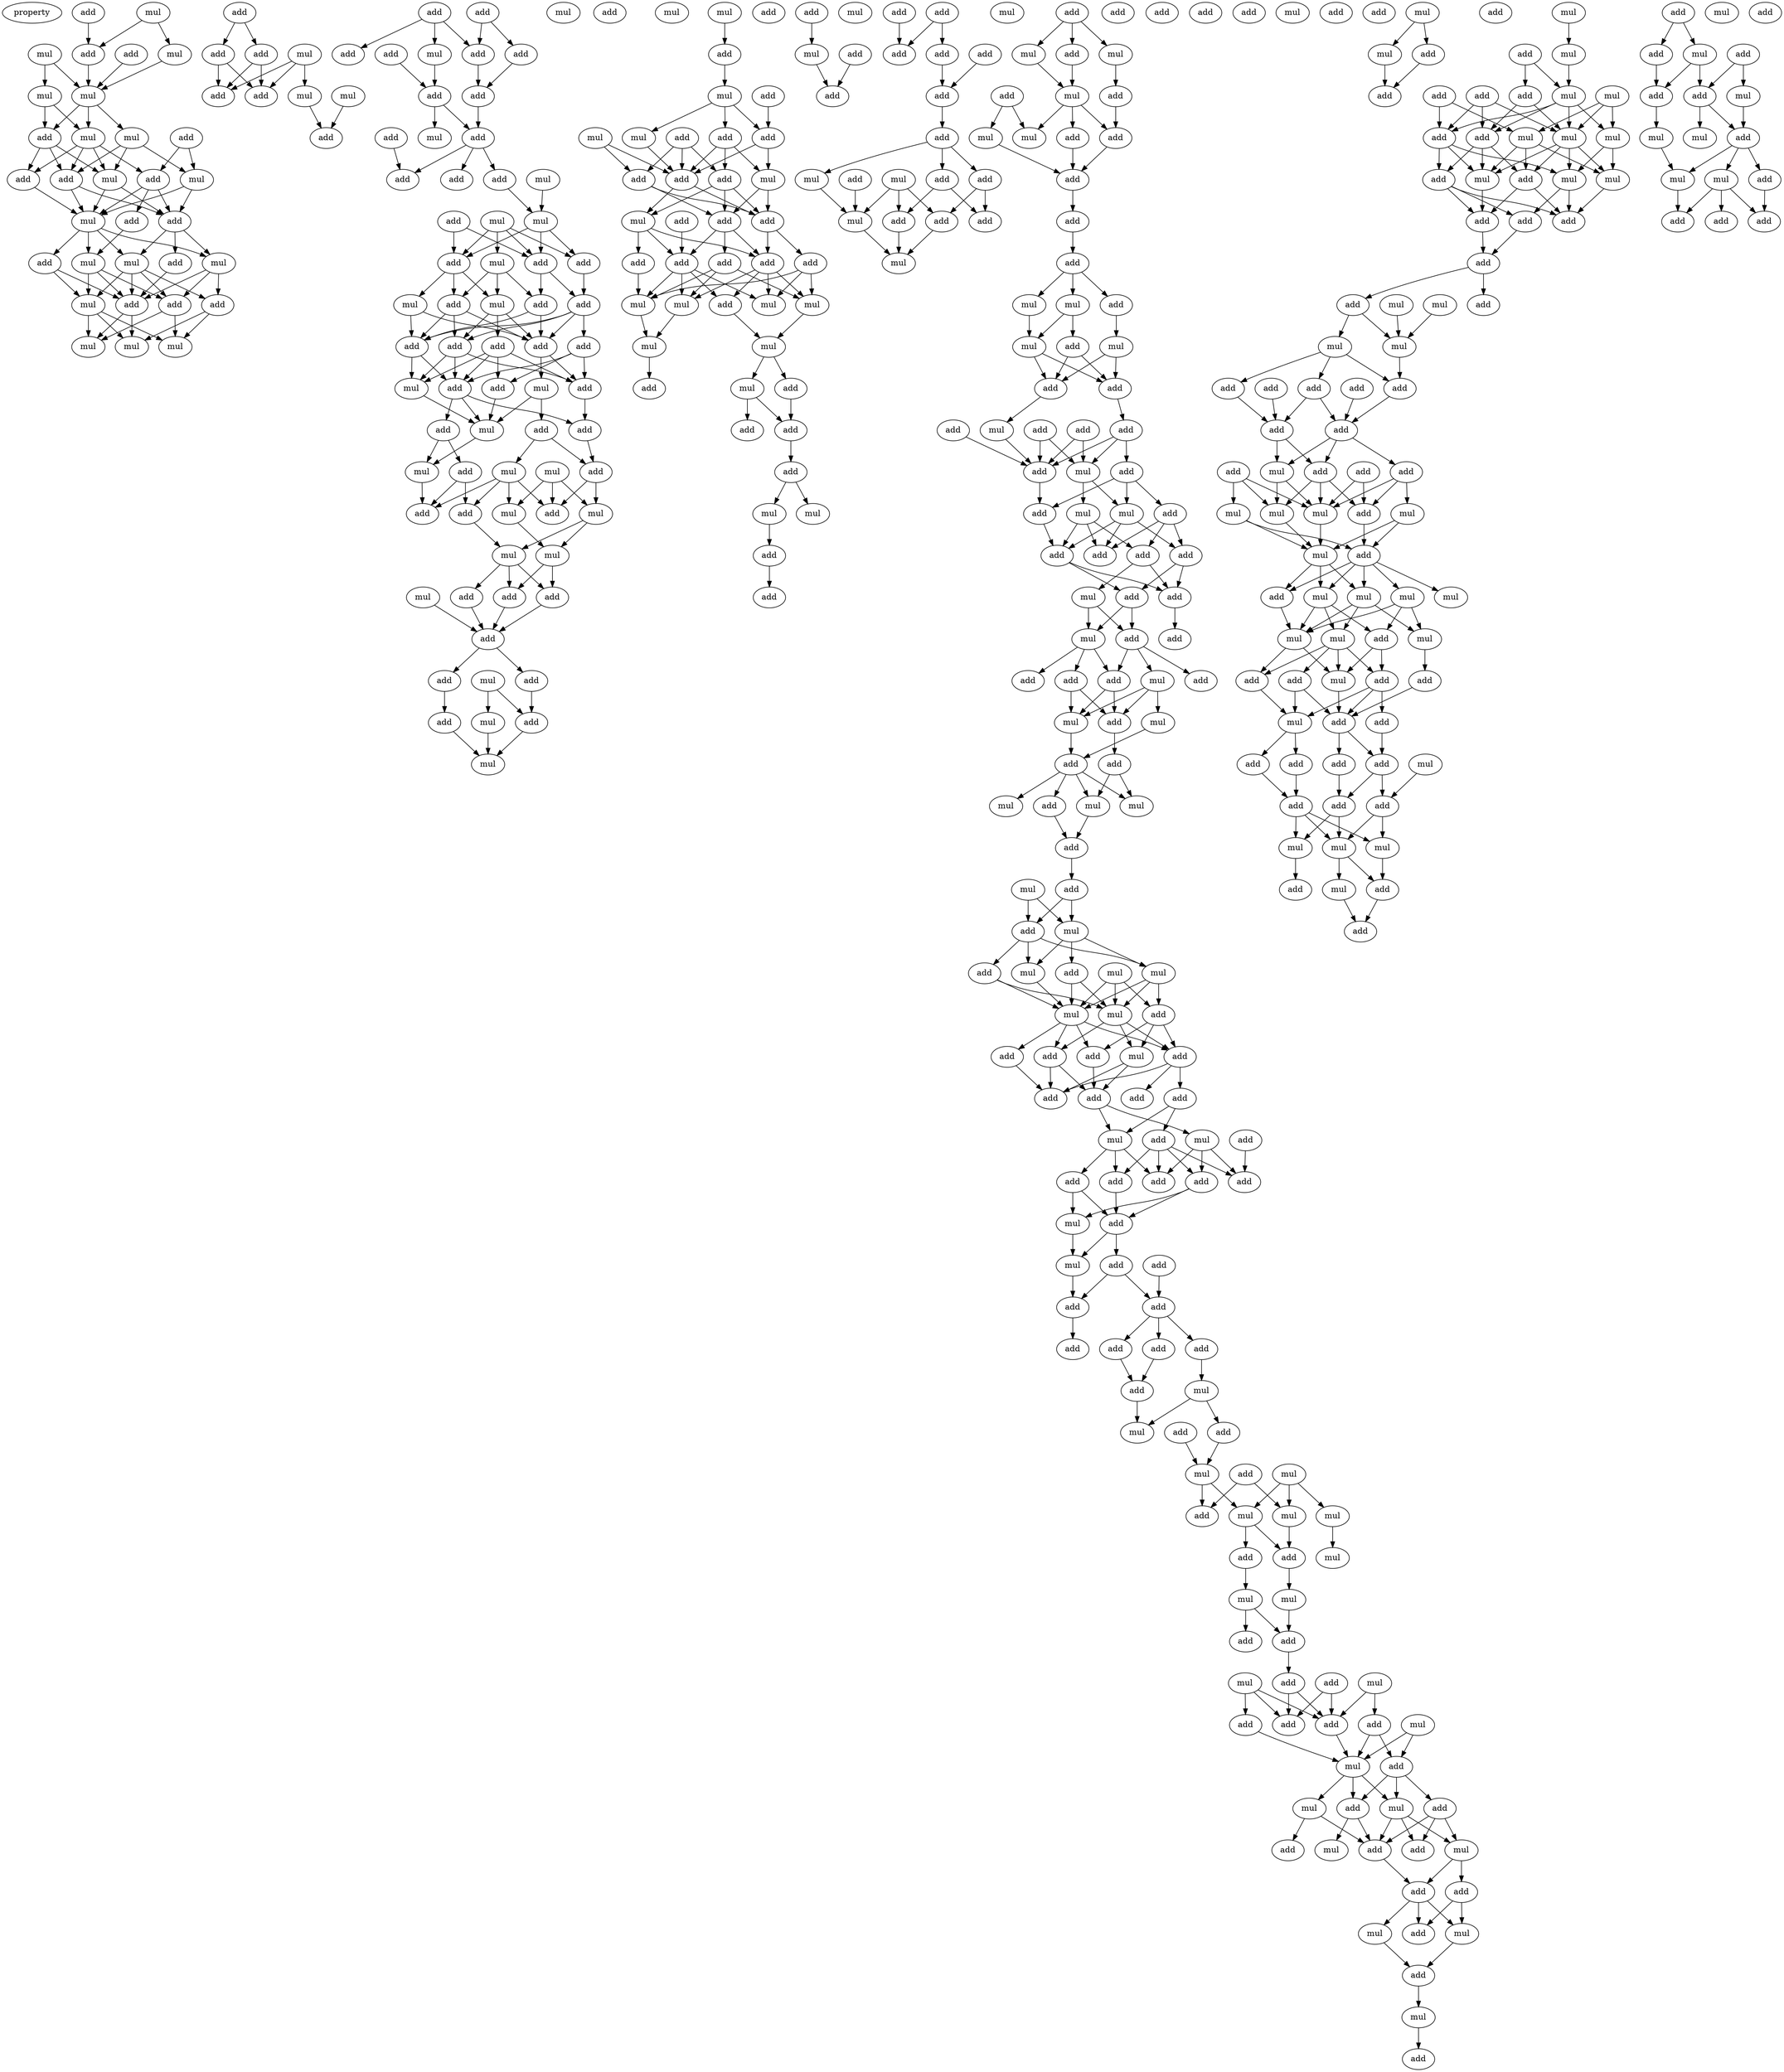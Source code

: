 digraph {
    node [fontcolor=black]
    property [mul=2,lf=1.9]
    0 [ label = mul ];
    1 [ label = add ];
    2 [ label = mul ];
    3 [ label = mul ];
    4 [ label = add ];
    5 [ label = add ];
    6 [ label = mul ];
    7 [ label = mul ];
    8 [ label = mul ];
    9 [ label = mul ];
    10 [ label = add ];
    11 [ label = add ];
    12 [ label = mul ];
    13 [ label = mul ];
    14 [ label = add ];
    15 [ label = add ];
    16 [ label = add ];
    17 [ label = add ];
    18 [ label = add ];
    19 [ label = mul ];
    20 [ label = mul ];
    21 [ label = mul ];
    22 [ label = add ];
    23 [ label = mul ];
    24 [ label = add ];
    25 [ label = mul ];
    26 [ label = add ];
    27 [ label = add ];
    28 [ label = add ];
    29 [ label = mul ];
    30 [ label = mul ];
    31 [ label = mul ];
    32 [ label = add ];
    33 [ label = add ];
    34 [ label = add ];
    35 [ label = mul ];
    36 [ label = mul ];
    37 [ label = add ];
    38 [ label = mul ];
    39 [ label = add ];
    40 [ label = add ];
    41 [ label = add ];
    42 [ label = add ];
    43 [ label = add ];
    44 [ label = add ];
    45 [ label = add ];
    46 [ label = add ];
    47 [ label = mul ];
    48 [ label = add ];
    49 [ label = add ];
    50 [ label = mul ];
    51 [ label = add ];
    52 [ label = add ];
    53 [ label = add ];
    54 [ label = add ];
    55 [ label = add ];
    56 [ label = mul ];
    57 [ label = mul ];
    58 [ label = add ];
    59 [ label = mul ];
    60 [ label = add ];
    61 [ label = mul ];
    62 [ label = add ];
    63 [ label = add ];
    64 [ label = mul ];
    65 [ label = add ];
    66 [ label = add ];
    67 [ label = add ];
    68 [ label = mul ];
    69 [ label = add ];
    70 [ label = add ];
    71 [ label = add ];
    72 [ label = add ];
    73 [ label = add ];
    74 [ label = mul ];
    75 [ label = add ];
    76 [ label = add ];
    77 [ label = mul ];
    78 [ label = add ];
    79 [ label = add ];
    80 [ label = add ];
    81 [ label = add ];
    82 [ label = mul ];
    83 [ label = mul ];
    84 [ label = add ];
    85 [ label = mul ];
    86 [ label = mul ];
    87 [ label = add ];
    88 [ label = add ];
    89 [ label = mul ];
    90 [ label = add ];
    91 [ label = mul ];
    92 [ label = add ];
    93 [ label = mul ];
    94 [ label = mul ];
    95 [ label = mul ];
    96 [ label = mul ];
    97 [ label = add ];
    98 [ label = add ];
    99 [ label = add ];
    100 [ label = add ];
    101 [ label = add ];
    102 [ label = mul ];
    103 [ label = add ];
    104 [ label = add ];
    105 [ label = mul ];
    106 [ label = add ];
    107 [ label = add ];
    108 [ label = mul ];
    109 [ label = mul ];
    110 [ label = mul ];
    111 [ label = add ];
    112 [ label = add ];
    113 [ label = mul ];
    114 [ label = add ];
    115 [ label = mul ];
    116 [ label = add ];
    117 [ label = mul ];
    118 [ label = add ];
    119 [ label = add ];
    120 [ label = mul ];
    121 [ label = add ];
    122 [ label = add ];
    123 [ label = add ];
    124 [ label = mul ];
    125 [ label = add ];
    126 [ label = add ];
    127 [ label = add ];
    128 [ label = add ];
    129 [ label = add ];
    130 [ label = add ];
    131 [ label = add ];
    132 [ label = mul ];
    133 [ label = add ];
    134 [ label = mul ];
    135 [ label = mul ];
    136 [ label = mul ];
    137 [ label = mul ];
    138 [ label = mul ];
    139 [ label = add ];
    140 [ label = add ];
    141 [ label = add ];
    142 [ label = mul ];
    143 [ label = add ];
    144 [ label = add ];
    145 [ label = add ];
    146 [ label = mul ];
    147 [ label = mul ];
    148 [ label = add ];
    149 [ label = add ];
    150 [ label = add ];
    151 [ label = add ];
    152 [ label = mul ];
    153 [ label = add ];
    154 [ label = mul ];
    155 [ label = add ];
    156 [ label = add ];
    157 [ label = add ];
    158 [ label = add ];
    159 [ label = add ];
    160 [ label = mul ];
    161 [ label = add ];
    162 [ label = add ];
    163 [ label = mul ];
    164 [ label = add ];
    165 [ label = add ];
    166 [ label = add ];
    167 [ label = mul ];
    168 [ label = add ];
    169 [ label = add ];
    170 [ label = mul ];
    171 [ label = add ];
    172 [ label = add ];
    173 [ label = mul ];
    174 [ label = mul ];
    175 [ label = add ];
    176 [ label = mul ];
    177 [ label = mul ];
    178 [ label = add ];
    179 [ label = add ];
    180 [ label = add ];
    181 [ label = add ];
    182 [ label = mul ];
    183 [ label = mul ];
    184 [ label = add ];
    185 [ label = add ];
    186 [ label = add ];
    187 [ label = add ];
    188 [ label = add ];
    189 [ label = add ];
    190 [ label = mul ];
    191 [ label = mul ];
    192 [ label = add ];
    193 [ label = mul ];
    194 [ label = add ];
    195 [ label = mul ];
    196 [ label = add ];
    197 [ label = add ];
    198 [ label = add ];
    199 [ label = add ];
    200 [ label = add ];
    201 [ label = add ];
    202 [ label = mul ];
    203 [ label = add ];
    204 [ label = mul ];
    205 [ label = add ];
    206 [ label = mul ];
    207 [ label = add ];
    208 [ label = mul ];
    209 [ label = add ];
    210 [ label = add ];
    211 [ label = add ];
    212 [ label = add ];
    213 [ label = add ];
    214 [ label = mul ];
    215 [ label = add ];
    216 [ label = add ];
    217 [ label = mul ];
    218 [ label = add ];
    219 [ label = add ];
    220 [ label = add ];
    221 [ label = add ];
    222 [ label = add ];
    223 [ label = mul ];
    224 [ label = add ];
    225 [ label = mul ];
    226 [ label = add ];
    227 [ label = mul ];
    228 [ label = add ];
    229 [ label = add ];
    230 [ label = mul ];
    231 [ label = mul ];
    232 [ label = mul ];
    233 [ label = add ];
    234 [ label = add ];
    235 [ label = mul ];
    236 [ label = add ];
    237 [ label = add ];
    238 [ label = mul ];
    239 [ label = add ];
    240 [ label = mul ];
    241 [ label = mul ];
    242 [ label = add ];
    243 [ label = mul ];
    244 [ label = mul ];
    245 [ label = add ];
    246 [ label = mul ];
    247 [ label = mul ];
    248 [ label = add ];
    249 [ label = add ];
    250 [ label = add ];
    251 [ label = add ];
    252 [ label = add ];
    253 [ label = add ];
    254 [ label = add ];
    255 [ label = add ];
    256 [ label = add ];
    257 [ label = add ];
    258 [ label = mul ];
    259 [ label = mul ];
    260 [ label = add ];
    261 [ label = add ];
    262 [ label = add ];
    263 [ label = add ];
    264 [ label = add ];
    265 [ label = add ];
    266 [ label = mul ];
    267 [ label = add ];
    268 [ label = add ];
    269 [ label = mul ];
    270 [ label = add ];
    271 [ label = add ];
    272 [ label = add ];
    273 [ label = add ];
    274 [ label = add ];
    275 [ label = add ];
    276 [ label = add ];
    277 [ label = add ];
    278 [ label = mul ];
    279 [ label = mul ];
    280 [ label = add ];
    281 [ label = add ];
    282 [ label = add ];
    283 [ label = mul ];
    284 [ label = mul ];
    285 [ label = mul ];
    286 [ label = mul ];
    287 [ label = mul ];
    288 [ label = add ];
    289 [ label = add ];
    290 [ label = add ];
    291 [ label = mul ];
    292 [ label = mul ];
    293 [ label = mul ];
    294 [ label = add ];
    295 [ label = add ];
    296 [ label = add ];
    297 [ label = mul ];
    298 [ label = add ];
    299 [ label = mul ];
    300 [ label = add ];
    301 [ label = add ];
    302 [ label = add ];
    303 [ label = mul ];
    304 [ label = add ];
    305 [ label = add ];
    306 [ label = mul ];
    307 [ label = mul ];
    308 [ label = add ];
    309 [ label = mul ];
    310 [ label = add ];
    311 [ label = add ];
    312 [ label = add ];
    313 [ label = add ];
    314 [ label = mul ];
    315 [ label = mul ];
    316 [ label = add ];
    317 [ label = add ];
    318 [ label = add ];
    319 [ label = mul ];
    320 [ label = mul ];
    321 [ label = add ];
    322 [ label = mul ];
    323 [ label = add ];
    324 [ label = add ];
    325 [ label = mul ];
    326 [ label = mul ];
    327 [ label = mul ];
    328 [ label = add ];
    329 [ label = add ];
    330 [ label = add ];
    331 [ label = add ];
    332 [ label = mul ];
    333 [ label = mul ];
    334 [ label = add ];
    335 [ label = add ];
    336 [ label = mul ];
    337 [ label = add ];
    338 [ label = mul ];
    339 [ label = add ];
    340 [ label = mul ];
    341 [ label = mul ];
    342 [ label = add ];
    343 [ label = add ];
    344 [ label = mul ];
    345 [ label = mul ];
    346 [ label = add ];
    347 [ label = mul ];
    348 [ label = mul ];
    349 [ label = add ];
    350 [ label = add ];
    351 [ label = add ];
    352 [ label = add ];
    353 [ label = add ];
    354 [ label = mul ];
    355 [ label = mul ];
    356 [ label = add ];
    357 [ label = add ];
    358 [ label = mul ];
    359 [ label = mul ];
    360 [ label = add ];
    361 [ label = add ];
    362 [ label = add ];
    363 [ label = add ];
    364 [ label = add ];
    365 [ label = add ];
    366 [ label = add ];
    367 [ label = mul ];
    368 [ label = add ];
    369 [ label = add ];
    370 [ label = add ];
    371 [ label = add ];
    372 [ label = add ];
    373 [ label = mul ];
    374 [ label = mul ];
    375 [ label = mul ];
    376 [ label = mul ];
    377 [ label = mul ];
    378 [ label = add ];
    379 [ label = mul ];
    380 [ label = mul ];
    381 [ label = add ];
    382 [ label = mul ];
    383 [ label = mul ];
    384 [ label = mul ];
    385 [ label = mul ];
    386 [ label = add ];
    387 [ label = mul ];
    388 [ label = mul ];
    389 [ label = add ];
    390 [ label = add ];
    391 [ label = add ];
    392 [ label = add ];
    393 [ label = add ];
    394 [ label = add ];
    395 [ label = mul ];
    396 [ label = add ];
    397 [ label = add ];
    398 [ label = mul ];
    399 [ label = add ];
    400 [ label = add ];
    401 [ label = add ];
    402 [ label = add ];
    403 [ label = add ];
    404 [ label = mul ];
    405 [ label = mul ];
    406 [ label = mul ];
    407 [ label = add ];
    408 [ label = add ];
    409 [ label = mul ];
    410 [ label = add ];
    411 [ label = add ];
    412 [ label = mul ];
    413 [ label = add ];
    414 [ label = add ];
    415 [ label = mul ];
    416 [ label = add ];
    417 [ label = mul ];
    418 [ label = add ];
    419 [ label = add ];
    420 [ label = mul ];
    421 [ label = mul ];
    422 [ label = add ];
    423 [ label = mul ];
    424 [ label = mul ];
    425 [ label = add ];
    426 [ label = add ];
    427 [ label = add ];
    428 [ label = add ];
    0 -> 2 [ name = 0 ];
    0 -> 4 [ name = 1 ];
    1 -> 4 [ name = 2 ];
    2 -> 7 [ name = 3 ];
    3 -> 6 [ name = 4 ];
    3 -> 7 [ name = 5 ];
    4 -> 7 [ name = 6 ];
    5 -> 7 [ name = 7 ];
    6 -> 8 [ name = 8 ];
    6 -> 11 [ name = 9 ];
    7 -> 8 [ name = 10 ];
    7 -> 9 [ name = 11 ];
    7 -> 11 [ name = 12 ];
    8 -> 12 [ name = 13 ];
    8 -> 14 [ name = 14 ];
    8 -> 15 [ name = 15 ];
    8 -> 16 [ name = 16 ];
    9 -> 12 [ name = 17 ];
    9 -> 13 [ name = 18 ];
    9 -> 14 [ name = 19 ];
    10 -> 13 [ name = 20 ];
    10 -> 15 [ name = 21 ];
    11 -> 12 [ name = 22 ];
    11 -> 14 [ name = 23 ];
    11 -> 16 [ name = 24 ];
    12 -> 18 [ name = 25 ];
    12 -> 19 [ name = 26 ];
    13 -> 18 [ name = 27 ];
    13 -> 19 [ name = 28 ];
    14 -> 18 [ name = 29 ];
    14 -> 19 [ name = 30 ];
    15 -> 17 [ name = 31 ];
    15 -> 18 [ name = 32 ];
    15 -> 19 [ name = 33 ];
    16 -> 19 [ name = 34 ];
    17 -> 21 [ name = 35 ];
    18 -> 20 [ name = 36 ];
    18 -> 23 [ name = 37 ];
    18 -> 24 [ name = 38 ];
    19 -> 20 [ name = 39 ];
    19 -> 21 [ name = 40 ];
    19 -> 22 [ name = 41 ];
    19 -> 23 [ name = 42 ];
    20 -> 26 [ name = 43 ];
    20 -> 27 [ name = 44 ];
    20 -> 28 [ name = 45 ];
    21 -> 25 [ name = 46 ];
    21 -> 26 [ name = 47 ];
    21 -> 27 [ name = 48 ];
    22 -> 25 [ name = 49 ];
    22 -> 26 [ name = 50 ];
    23 -> 25 [ name = 51 ];
    23 -> 26 [ name = 52 ];
    23 -> 27 [ name = 53 ];
    23 -> 28 [ name = 54 ];
    24 -> 26 [ name = 55 ];
    25 -> 29 [ name = 56 ];
    25 -> 30 [ name = 57 ];
    25 -> 31 [ name = 58 ];
    26 -> 29 [ name = 59 ];
    26 -> 30 [ name = 60 ];
    27 -> 30 [ name = 61 ];
    27 -> 31 [ name = 62 ];
    28 -> 29 [ name = 63 ];
    28 -> 31 [ name = 64 ];
    32 -> 33 [ name = 65 ];
    32 -> 34 [ name = 66 ];
    33 -> 37 [ name = 67 ];
    33 -> 39 [ name = 68 ];
    34 -> 37 [ name = 69 ];
    34 -> 39 [ name = 70 ];
    35 -> 36 [ name = 71 ];
    35 -> 37 [ name = 72 ];
    35 -> 39 [ name = 73 ];
    36 -> 40 [ name = 74 ];
    38 -> 40 [ name = 75 ];
    41 -> 43 [ name = 76 ];
    41 -> 46 [ name = 77 ];
    41 -> 47 [ name = 78 ];
    42 -> 45 [ name = 79 ];
    42 -> 46 [ name = 80 ];
    44 -> 48 [ name = 81 ];
    45 -> 49 [ name = 82 ];
    46 -> 49 [ name = 83 ];
    47 -> 48 [ name = 84 ];
    48 -> 50 [ name = 85 ];
    48 -> 51 [ name = 86 ];
    49 -> 51 [ name = 87 ];
    51 -> 53 [ name = 88 ];
    51 -> 54 [ name = 89 ];
    51 -> 55 [ name = 90 ];
    52 -> 53 [ name = 91 ];
    55 -> 59 [ name = 92 ];
    56 -> 59 [ name = 93 ];
    57 -> 60 [ name = 94 ];
    57 -> 61 [ name = 95 ];
    57 -> 62 [ name = 96 ];
    57 -> 63 [ name = 97 ];
    58 -> 60 [ name = 98 ];
    58 -> 63 [ name = 99 ];
    59 -> 60 [ name = 100 ];
    59 -> 62 [ name = 101 ];
    59 -> 63 [ name = 102 ];
    60 -> 64 [ name = 103 ];
    60 -> 67 [ name = 104 ];
    60 -> 68 [ name = 105 ];
    61 -> 66 [ name = 106 ];
    61 -> 67 [ name = 107 ];
    61 -> 68 [ name = 108 ];
    62 -> 65 [ name = 109 ];
    63 -> 65 [ name = 110 ];
    63 -> 66 [ name = 111 ];
    64 -> 72 [ name = 112 ];
    64 -> 73 [ name = 113 ];
    65 -> 70 [ name = 114 ];
    65 -> 71 [ name = 115 ];
    65 -> 72 [ name = 116 ];
    65 -> 73 [ name = 117 ];
    66 -> 72 [ name = 118 ];
    66 -> 73 [ name = 119 ];
    67 -> 71 [ name = 120 ];
    67 -> 72 [ name = 121 ];
    67 -> 73 [ name = 122 ];
    68 -> 69 [ name = 123 ];
    68 -> 71 [ name = 124 ];
    68 -> 73 [ name = 125 ];
    69 -> 74 [ name = 126 ];
    69 -> 75 [ name = 127 ];
    69 -> 76 [ name = 128 ];
    69 -> 78 [ name = 129 ];
    70 -> 75 [ name = 130 ];
    70 -> 76 [ name = 131 ];
    70 -> 78 [ name = 132 ];
    71 -> 74 [ name = 133 ];
    71 -> 75 [ name = 134 ];
    71 -> 78 [ name = 135 ];
    72 -> 74 [ name = 136 ];
    72 -> 75 [ name = 137 ];
    73 -> 77 [ name = 138 ];
    73 -> 78 [ name = 139 ];
    74 -> 82 [ name = 140 ];
    75 -> 79 [ name = 141 ];
    75 -> 80 [ name = 142 ];
    75 -> 82 [ name = 143 ];
    76 -> 82 [ name = 144 ];
    77 -> 81 [ name = 145 ];
    77 -> 82 [ name = 146 ];
    78 -> 80 [ name = 147 ];
    79 -> 83 [ name = 148 ];
    79 -> 84 [ name = 149 ];
    80 -> 87 [ name = 150 ];
    81 -> 85 [ name = 151 ];
    81 -> 87 [ name = 152 ];
    82 -> 83 [ name = 153 ];
    83 -> 92 [ name = 154 ];
    84 -> 88 [ name = 155 ];
    84 -> 92 [ name = 156 ];
    85 -> 88 [ name = 157 ];
    85 -> 89 [ name = 158 ];
    85 -> 90 [ name = 159 ];
    85 -> 92 [ name = 160 ];
    86 -> 89 [ name = 161 ];
    86 -> 90 [ name = 162 ];
    86 -> 91 [ name = 163 ];
    87 -> 90 [ name = 164 ];
    87 -> 91 [ name = 165 ];
    88 -> 94 [ name = 166 ];
    89 -> 93 [ name = 167 ];
    91 -> 93 [ name = 168 ];
    91 -> 94 [ name = 169 ];
    93 -> 97 [ name = 170 ];
    93 -> 98 [ name = 171 ];
    94 -> 97 [ name = 172 ];
    94 -> 98 [ name = 173 ];
    94 -> 99 [ name = 174 ];
    95 -> 100 [ name = 175 ];
    97 -> 100 [ name = 176 ];
    98 -> 100 [ name = 177 ];
    99 -> 100 [ name = 178 ];
    100 -> 101 [ name = 179 ];
    100 -> 103 [ name = 180 ];
    101 -> 106 [ name = 181 ];
    102 -> 105 [ name = 182 ];
    102 -> 106 [ name = 183 ];
    103 -> 107 [ name = 184 ];
    105 -> 108 [ name = 185 ];
    106 -> 108 [ name = 186 ];
    107 -> 108 [ name = 187 ];
    110 -> 111 [ name = 188 ];
    111 -> 113 [ name = 189 ];
    112 -> 118 [ name = 190 ];
    113 -> 114 [ name = 191 ];
    113 -> 117 [ name = 192 ];
    113 -> 118 [ name = 193 ];
    114 -> 119 [ name = 194 ];
    114 -> 120 [ name = 195 ];
    114 -> 121 [ name = 196 ];
    115 -> 121 [ name = 197 ];
    115 -> 122 [ name = 198 ];
    116 -> 119 [ name = 199 ];
    116 -> 121 [ name = 200 ];
    116 -> 122 [ name = 201 ];
    117 -> 121 [ name = 202 ];
    118 -> 120 [ name = 203 ];
    118 -> 121 [ name = 204 ];
    119 -> 123 [ name = 205 ];
    119 -> 124 [ name = 206 ];
    119 -> 126 [ name = 207 ];
    120 -> 123 [ name = 208 ];
    120 -> 126 [ name = 209 ];
    121 -> 123 [ name = 210 ];
    121 -> 124 [ name = 211 ];
    122 -> 123 [ name = 212 ];
    122 -> 126 [ name = 213 ];
    123 -> 127 [ name = 214 ];
    123 -> 129 [ name = 215 ];
    124 -> 128 [ name = 216 ];
    124 -> 129 [ name = 217 ];
    124 -> 131 [ name = 218 ];
    125 -> 128 [ name = 219 ];
    126 -> 128 [ name = 220 ];
    126 -> 129 [ name = 221 ];
    126 -> 130 [ name = 222 ];
    127 -> 132 [ name = 223 ];
    127 -> 134 [ name = 224 ];
    127 -> 136 [ name = 225 ];
    128 -> 133 [ name = 226 ];
    128 -> 134 [ name = 227 ];
    128 -> 135 [ name = 228 ];
    128 -> 136 [ name = 229 ];
    129 -> 132 [ name = 230 ];
    129 -> 133 [ name = 231 ];
    129 -> 134 [ name = 232 ];
    129 -> 135 [ name = 233 ];
    130 -> 132 [ name = 234 ];
    130 -> 135 [ name = 235 ];
    130 -> 136 [ name = 236 ];
    131 -> 136 [ name = 237 ];
    132 -> 137 [ name = 238 ];
    133 -> 137 [ name = 239 ];
    135 -> 138 [ name = 240 ];
    136 -> 138 [ name = 241 ];
    137 -> 140 [ name = 242 ];
    137 -> 142 [ name = 243 ];
    138 -> 141 [ name = 244 ];
    140 -> 143 [ name = 245 ];
    142 -> 143 [ name = 246 ];
    142 -> 144 [ name = 247 ];
    143 -> 145 [ name = 248 ];
    145 -> 146 [ name = 249 ];
    145 -> 147 [ name = 250 ];
    146 -> 149 [ name = 251 ];
    148 -> 152 [ name = 252 ];
    149 -> 151 [ name = 253 ];
    150 -> 153 [ name = 254 ];
    152 -> 153 [ name = 255 ];
    155 -> 157 [ name = 256 ];
    156 -> 157 [ name = 257 ];
    156 -> 159 [ name = 258 ];
    158 -> 161 [ name = 259 ];
    159 -> 161 [ name = 260 ];
    161 -> 162 [ name = 261 ];
    162 -> 163 [ name = 262 ];
    162 -> 164 [ name = 263 ];
    162 -> 166 [ name = 264 ];
    163 -> 170 [ name = 265 ];
    164 -> 168 [ name = 266 ];
    164 -> 169 [ name = 267 ];
    165 -> 170 [ name = 268 ];
    166 -> 169 [ name = 269 ];
    166 -> 171 [ name = 270 ];
    167 -> 168 [ name = 271 ];
    167 -> 170 [ name = 272 ];
    167 -> 171 [ name = 273 ];
    168 -> 173 [ name = 274 ];
    170 -> 173 [ name = 275 ];
    171 -> 173 [ name = 276 ];
    172 -> 174 [ name = 277 ];
    172 -> 175 [ name = 278 ];
    172 -> 176 [ name = 279 ];
    174 -> 177 [ name = 280 ];
    175 -> 177 [ name = 281 ];
    176 -> 179 [ name = 282 ];
    177 -> 180 [ name = 283 ];
    177 -> 181 [ name = 284 ];
    177 -> 183 [ name = 285 ];
    178 -> 182 [ name = 286 ];
    178 -> 183 [ name = 287 ];
    179 -> 181 [ name = 288 ];
    180 -> 184 [ name = 289 ];
    181 -> 184 [ name = 290 ];
    182 -> 184 [ name = 291 ];
    184 -> 188 [ name = 292 ];
    188 -> 189 [ name = 293 ];
    189 -> 190 [ name = 294 ];
    189 -> 191 [ name = 295 ];
    189 -> 192 [ name = 296 ];
    190 -> 193 [ name = 297 ];
    190 -> 194 [ name = 298 ];
    191 -> 193 [ name = 299 ];
    192 -> 195 [ name = 300 ];
    193 -> 196 [ name = 301 ];
    193 -> 197 [ name = 302 ];
    194 -> 196 [ name = 303 ];
    194 -> 197 [ name = 304 ];
    195 -> 196 [ name = 305 ];
    195 -> 197 [ name = 306 ];
    196 -> 202 [ name = 307 ];
    197 -> 198 [ name = 308 ];
    198 -> 203 [ name = 309 ];
    198 -> 204 [ name = 310 ];
    198 -> 205 [ name = 311 ];
    199 -> 203 [ name = 312 ];
    199 -> 204 [ name = 313 ];
    200 -> 203 [ name = 314 ];
    200 -> 204 [ name = 315 ];
    201 -> 203 [ name = 316 ];
    202 -> 203 [ name = 317 ];
    203 -> 209 [ name = 318 ];
    204 -> 206 [ name = 319 ];
    204 -> 208 [ name = 320 ];
    205 -> 206 [ name = 321 ];
    205 -> 207 [ name = 322 ];
    205 -> 209 [ name = 323 ];
    206 -> 210 [ name = 324 ];
    206 -> 211 [ name = 325 ];
    206 -> 213 [ name = 326 ];
    207 -> 211 [ name = 327 ];
    207 -> 212 [ name = 328 ];
    207 -> 213 [ name = 329 ];
    208 -> 210 [ name = 330 ];
    208 -> 212 [ name = 331 ];
    208 -> 213 [ name = 332 ];
    209 -> 210 [ name = 333 ];
    210 -> 215 [ name = 334 ];
    210 -> 216 [ name = 335 ];
    211 -> 215 [ name = 336 ];
    211 -> 216 [ name = 337 ];
    212 -> 214 [ name = 338 ];
    212 -> 216 [ name = 339 ];
    214 -> 217 [ name = 340 ];
    214 -> 218 [ name = 341 ];
    215 -> 217 [ name = 342 ];
    215 -> 218 [ name = 343 ];
    216 -> 219 [ name = 344 ];
    217 -> 221 [ name = 345 ];
    217 -> 222 [ name = 346 ];
    217 -> 224 [ name = 347 ];
    218 -> 220 [ name = 348 ];
    218 -> 221 [ name = 349 ];
    218 -> 223 [ name = 350 ];
    221 -> 225 [ name = 351 ];
    221 -> 226 [ name = 352 ];
    222 -> 225 [ name = 353 ];
    222 -> 226 [ name = 354 ];
    223 -> 225 [ name = 355 ];
    223 -> 226 [ name = 356 ];
    223 -> 227 [ name = 357 ];
    225 -> 228 [ name = 358 ];
    226 -> 229 [ name = 359 ];
    227 -> 228 [ name = 360 ];
    228 -> 230 [ name = 361 ];
    228 -> 231 [ name = 362 ];
    228 -> 232 [ name = 363 ];
    228 -> 233 [ name = 364 ];
    229 -> 230 [ name = 365 ];
    229 -> 232 [ name = 366 ];
    232 -> 234 [ name = 367 ];
    233 -> 234 [ name = 368 ];
    234 -> 236 [ name = 369 ];
    235 -> 237 [ name = 370 ];
    235 -> 238 [ name = 371 ];
    236 -> 237 [ name = 372 ];
    236 -> 238 [ name = 373 ];
    237 -> 239 [ name = 374 ];
    237 -> 240 [ name = 375 ];
    237 -> 243 [ name = 376 ];
    238 -> 240 [ name = 377 ];
    238 -> 242 [ name = 378 ];
    238 -> 243 [ name = 379 ];
    239 -> 244 [ name = 380 ];
    239 -> 246 [ name = 381 ];
    240 -> 246 [ name = 382 ];
    241 -> 244 [ name = 383 ];
    241 -> 245 [ name = 384 ];
    241 -> 246 [ name = 385 ];
    242 -> 244 [ name = 386 ];
    242 -> 246 [ name = 387 ];
    243 -> 244 [ name = 388 ];
    243 -> 245 [ name = 389 ];
    243 -> 246 [ name = 390 ];
    244 -> 247 [ name = 391 ];
    244 -> 248 [ name = 392 ];
    244 -> 251 [ name = 393 ];
    245 -> 247 [ name = 394 ];
    245 -> 248 [ name = 395 ];
    245 -> 250 [ name = 396 ];
    246 -> 248 [ name = 397 ];
    246 -> 249 [ name = 398 ];
    246 -> 250 [ name = 399 ];
    246 -> 251 [ name = 400 ];
    247 -> 254 [ name = 401 ];
    247 -> 255 [ name = 402 ];
    248 -> 252 [ name = 403 ];
    248 -> 253 [ name = 404 ];
    248 -> 254 [ name = 405 ];
    249 -> 254 [ name = 406 ];
    250 -> 255 [ name = 407 ];
    251 -> 254 [ name = 408 ];
    251 -> 255 [ name = 409 ];
    253 -> 256 [ name = 410 ];
    253 -> 258 [ name = 411 ];
    255 -> 258 [ name = 412 ];
    255 -> 259 [ name = 413 ];
    256 -> 261 [ name = 414 ];
    256 -> 262 [ name = 415 ];
    256 -> 263 [ name = 416 ];
    256 -> 264 [ name = 417 ];
    257 -> 262 [ name = 418 ];
    258 -> 260 [ name = 419 ];
    258 -> 261 [ name = 420 ];
    258 -> 264 [ name = 421 ];
    259 -> 261 [ name = 422 ];
    259 -> 262 [ name = 423 ];
    259 -> 263 [ name = 424 ];
    260 -> 265 [ name = 425 ];
    260 -> 266 [ name = 426 ];
    263 -> 265 [ name = 427 ];
    263 -> 266 [ name = 428 ];
    264 -> 265 [ name = 429 ];
    265 -> 267 [ name = 430 ];
    265 -> 269 [ name = 431 ];
    266 -> 269 [ name = 432 ];
    267 -> 270 [ name = 433 ];
    267 -> 271 [ name = 434 ];
    268 -> 271 [ name = 435 ];
    269 -> 270 [ name = 436 ];
    270 -> 276 [ name = 437 ];
    271 -> 272 [ name = 438 ];
    271 -> 273 [ name = 439 ];
    271 -> 274 [ name = 440 ];
    272 -> 277 [ name = 441 ];
    273 -> 278 [ name = 442 ];
    274 -> 277 [ name = 443 ];
    277 -> 279 [ name = 444 ];
    278 -> 279 [ name = 445 ];
    278 -> 281 [ name = 446 ];
    280 -> 284 [ name = 447 ];
    281 -> 284 [ name = 448 ];
    282 -> 285 [ name = 449 ];
    282 -> 288 [ name = 450 ];
    283 -> 285 [ name = 451 ];
    283 -> 286 [ name = 452 ];
    283 -> 287 [ name = 453 ];
    284 -> 287 [ name = 454 ];
    284 -> 288 [ name = 455 ];
    285 -> 289 [ name = 456 ];
    286 -> 291 [ name = 457 ];
    287 -> 289 [ name = 458 ];
    287 -> 290 [ name = 459 ];
    289 -> 292 [ name = 460 ];
    290 -> 293 [ name = 461 ];
    292 -> 295 [ name = 462 ];
    293 -> 294 [ name = 463 ];
    293 -> 295 [ name = 464 ];
    295 -> 298 [ name = 465 ];
    296 -> 300 [ name = 466 ];
    296 -> 304 [ name = 467 ];
    297 -> 300 [ name = 468 ];
    297 -> 301 [ name = 469 ];
    297 -> 304 [ name = 470 ];
    298 -> 300 [ name = 471 ];
    298 -> 304 [ name = 472 ];
    299 -> 302 [ name = 473 ];
    299 -> 304 [ name = 474 ];
    301 -> 306 [ name = 475 ];
    302 -> 305 [ name = 476 ];
    302 -> 306 [ name = 477 ];
    303 -> 305 [ name = 478 ];
    303 -> 306 [ name = 479 ];
    304 -> 306 [ name = 480 ];
    305 -> 308 [ name = 481 ];
    305 -> 309 [ name = 482 ];
    305 -> 310 [ name = 483 ];
    306 -> 307 [ name = 484 ];
    306 -> 308 [ name = 485 ];
    306 -> 309 [ name = 486 ];
    307 -> 311 [ name = 487 ];
    307 -> 313 [ name = 488 ];
    308 -> 313 [ name = 489 ];
    308 -> 315 [ name = 490 ];
    309 -> 312 [ name = 491 ];
    309 -> 313 [ name = 492 ];
    309 -> 314 [ name = 493 ];
    310 -> 312 [ name = 494 ];
    310 -> 313 [ name = 495 ];
    310 -> 314 [ name = 496 ];
    313 -> 316 [ name = 497 ];
    314 -> 316 [ name = 498 ];
    314 -> 317 [ name = 499 ];
    316 -> 318 [ name = 500 ];
    316 -> 320 [ name = 501 ];
    316 -> 322 [ name = 502 ];
    317 -> 318 [ name = 503 ];
    317 -> 320 [ name = 504 ];
    320 -> 323 [ name = 505 ];
    322 -> 323 [ name = 506 ];
    323 -> 325 [ name = 507 ];
    325 -> 329 [ name = 508 ];
    326 -> 327 [ name = 509 ];
    326 -> 328 [ name = 510 ];
    327 -> 330 [ name = 511 ];
    328 -> 330 [ name = 512 ];
    332 -> 333 [ name = 513 ];
    333 -> 336 [ name = 514 ];
    334 -> 335 [ name = 515 ];
    334 -> 336 [ name = 516 ];
    335 -> 342 [ name = 517 ];
    335 -> 344 [ name = 518 ];
    336 -> 340 [ name = 519 ];
    336 -> 342 [ name = 520 ];
    336 -> 343 [ name = 521 ];
    336 -> 344 [ name = 522 ];
    337 -> 342 [ name = 523 ];
    337 -> 343 [ name = 524 ];
    337 -> 344 [ name = 525 ];
    338 -> 340 [ name = 526 ];
    338 -> 341 [ name = 527 ];
    338 -> 344 [ name = 528 ];
    339 -> 341 [ name = 529 ];
    339 -> 343 [ name = 530 ];
    340 -> 345 [ name = 531 ];
    340 -> 348 [ name = 532 ];
    341 -> 346 [ name = 533 ];
    341 -> 347 [ name = 534 ];
    341 -> 348 [ name = 535 ];
    342 -> 346 [ name = 536 ];
    342 -> 347 [ name = 537 ];
    342 -> 349 [ name = 538 ];
    343 -> 345 [ name = 539 ];
    343 -> 347 [ name = 540 ];
    343 -> 349 [ name = 541 ];
    344 -> 345 [ name = 542 ];
    344 -> 346 [ name = 543 ];
    344 -> 347 [ name = 544 ];
    344 -> 348 [ name = 545 ];
    345 -> 350 [ name = 546 ];
    345 -> 351 [ name = 547 ];
    346 -> 351 [ name = 548 ];
    346 -> 352 [ name = 549 ];
    347 -> 352 [ name = 550 ];
    348 -> 351 [ name = 551 ];
    349 -> 350 [ name = 552 ];
    349 -> 351 [ name = 553 ];
    349 -> 352 [ name = 554 ];
    350 -> 353 [ name = 555 ];
    352 -> 353 [ name = 556 ];
    353 -> 356 [ name = 557 ];
    353 -> 357 [ name = 558 ];
    354 -> 358 [ name = 559 ];
    355 -> 358 [ name = 560 ];
    356 -> 358 [ name = 561 ];
    356 -> 359 [ name = 562 ];
    358 -> 360 [ name = 563 ];
    359 -> 360 [ name = 564 ];
    359 -> 361 [ name = 565 ];
    359 -> 362 [ name = 566 ];
    360 -> 366 [ name = 567 ];
    361 -> 365 [ name = 568 ];
    362 -> 365 [ name = 569 ];
    362 -> 366 [ name = 570 ];
    363 -> 365 [ name = 571 ];
    364 -> 366 [ name = 572 ];
    365 -> 367 [ name = 573 ];
    365 -> 368 [ name = 574 ];
    366 -> 367 [ name = 575 ];
    366 -> 368 [ name = 576 ];
    366 -> 370 [ name = 577 ];
    367 -> 373 [ name = 578 ];
    367 -> 375 [ name = 579 ];
    368 -> 372 [ name = 580 ];
    368 -> 373 [ name = 581 ];
    368 -> 375 [ name = 582 ];
    369 -> 372 [ name = 583 ];
    369 -> 375 [ name = 584 ];
    370 -> 372 [ name = 585 ];
    370 -> 375 [ name = 586 ];
    370 -> 376 [ name = 587 ];
    371 -> 373 [ name = 588 ];
    371 -> 374 [ name = 589 ];
    371 -> 375 [ name = 590 ];
    372 -> 378 [ name = 591 ];
    373 -> 377 [ name = 592 ];
    374 -> 377 [ name = 593 ];
    374 -> 378 [ name = 594 ];
    375 -> 377 [ name = 595 ];
    376 -> 377 [ name = 596 ];
    376 -> 378 [ name = 597 ];
    377 -> 379 [ name = 598 ];
    377 -> 380 [ name = 599 ];
    377 -> 381 [ name = 600 ];
    378 -> 379 [ name = 601 ];
    378 -> 380 [ name = 602 ];
    378 -> 381 [ name = 603 ];
    378 -> 382 [ name = 604 ];
    378 -> 383 [ name = 605 ];
    379 -> 384 [ name = 606 ];
    379 -> 385 [ name = 607 ];
    379 -> 387 [ name = 608 ];
    380 -> 385 [ name = 609 ];
    380 -> 386 [ name = 610 ];
    380 -> 387 [ name = 611 ];
    381 -> 385 [ name = 612 ];
    382 -> 384 [ name = 613 ];
    382 -> 385 [ name = 614 ];
    382 -> 386 [ name = 615 ];
    384 -> 389 [ name = 616 ];
    385 -> 388 [ name = 617 ];
    385 -> 390 [ name = 618 ];
    386 -> 388 [ name = 619 ];
    386 -> 392 [ name = 620 ];
    387 -> 388 [ name = 621 ];
    387 -> 390 [ name = 622 ];
    387 -> 391 [ name = 623 ];
    387 -> 392 [ name = 624 ];
    388 -> 393 [ name = 625 ];
    389 -> 393 [ name = 626 ];
    390 -> 395 [ name = 627 ];
    391 -> 393 [ name = 628 ];
    391 -> 395 [ name = 629 ];
    392 -> 393 [ name = 630 ];
    392 -> 394 [ name = 631 ];
    392 -> 395 [ name = 632 ];
    393 -> 399 [ name = 633 ];
    393 -> 400 [ name = 634 ];
    394 -> 400 [ name = 635 ];
    395 -> 396 [ name = 636 ];
    395 -> 397 [ name = 637 ];
    396 -> 401 [ name = 638 ];
    397 -> 401 [ name = 639 ];
    398 -> 402 [ name = 640 ];
    399 -> 403 [ name = 641 ];
    400 -> 402 [ name = 642 ];
    400 -> 403 [ name = 643 ];
    401 -> 404 [ name = 644 ];
    401 -> 405 [ name = 645 ];
    401 -> 406 [ name = 646 ];
    402 -> 405 [ name = 647 ];
    402 -> 406 [ name = 648 ];
    403 -> 404 [ name = 649 ];
    403 -> 405 [ name = 650 ];
    404 -> 407 [ name = 651 ];
    405 -> 408 [ name = 652 ];
    405 -> 409 [ name = 653 ];
    406 -> 408 [ name = 654 ];
    408 -> 410 [ name = 655 ];
    409 -> 410 [ name = 656 ];
    411 -> 412 [ name = 657 ];
    411 -> 414 [ name = 658 ];
    412 -> 416 [ name = 659 ];
    412 -> 418 [ name = 660 ];
    413 -> 415 [ name = 661 ];
    413 -> 418 [ name = 662 ];
    414 -> 416 [ name = 663 ];
    415 -> 419 [ name = 664 ];
    416 -> 421 [ name = 665 ];
    418 -> 419 [ name = 666 ];
    418 -> 420 [ name = 667 ];
    419 -> 422 [ name = 668 ];
    419 -> 423 [ name = 669 ];
    419 -> 424 [ name = 670 ];
    421 -> 424 [ name = 671 ];
    422 -> 428 [ name = 672 ];
    423 -> 425 [ name = 673 ];
    423 -> 426 [ name = 674 ];
    423 -> 428 [ name = 675 ];
    424 -> 426 [ name = 676 ];
}
